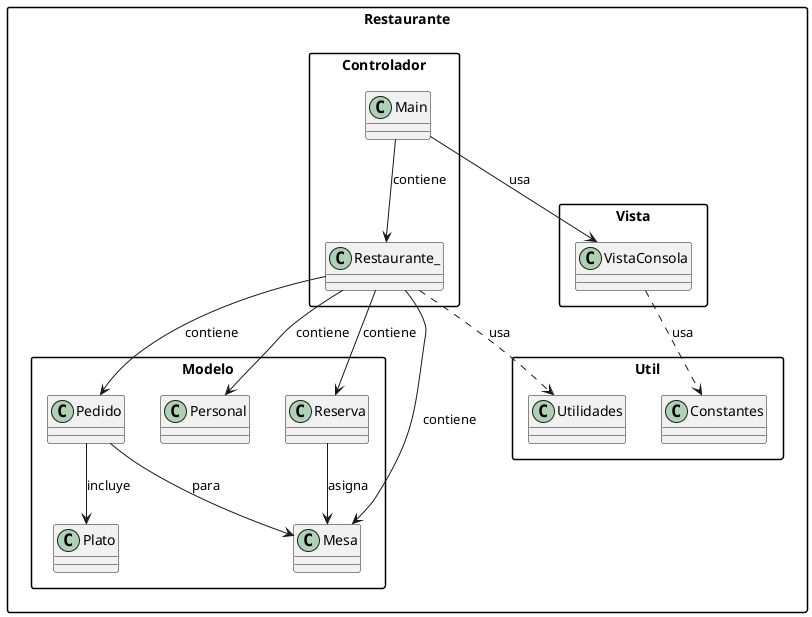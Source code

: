 @startuml
skinparam packageStyle rectangle
skinparam classAttributeIconSize 0

package "Restaurante" {

    package Controlador {
        class Main
        class Restaurante_
    }

    package Modelo {
        class Mesa
        class Reserva
        class Pedido
        class Plato
        class Personal
    }

    package Util {
        class Constantes
        class Utilidades
    }

    package Vista {
        class VistaConsola
    }

    Main --> Restaurante_ : contiene
    Main --> VistaConsola : usa

    Restaurante_ --> Mesa : contiene
    Restaurante_ --> Reserva : contiene
    Restaurante_ --> Pedido : contiene
    Restaurante_ --> Personal : contiene

    Reserva --> Mesa : asigna
    Pedido --> Mesa : para
    Pedido --> Plato : incluye

    VistaConsola ..> Constantes : usa
    Restaurante_ ..> Utilidades : usa

}

@enduml